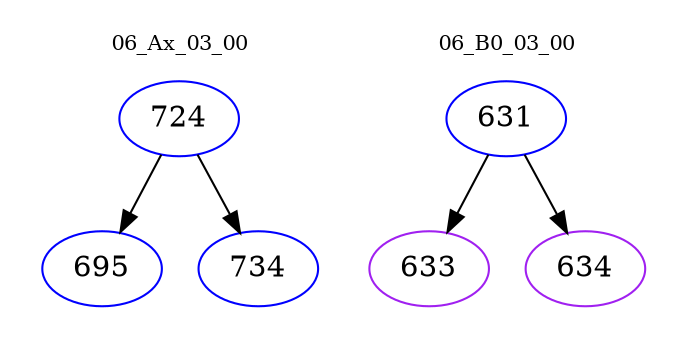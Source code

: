 digraph{
subgraph cluster_0 {
color = white
label = "06_Ax_03_00";
fontsize=10;
T0_724 [label="724", color="blue"]
T0_724 -> T0_695 [color="black"]
T0_695 [label="695", color="blue"]
T0_724 -> T0_734 [color="black"]
T0_734 [label="734", color="blue"]
}
subgraph cluster_1 {
color = white
label = "06_B0_03_00";
fontsize=10;
T1_631 [label="631", color="blue"]
T1_631 -> T1_633 [color="black"]
T1_633 [label="633", color="purple"]
T1_631 -> T1_634 [color="black"]
T1_634 [label="634", color="purple"]
}
}
